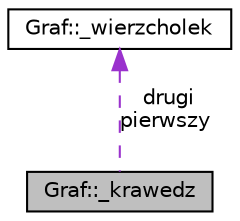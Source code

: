 digraph G
{
  edge [fontname="Helvetica",fontsize="10",labelfontname="Helvetica",labelfontsize="10"];
  node [fontname="Helvetica",fontsize="10",shape=record];
  Node1 [label="Graf::_krawedz",height=0.2,width=0.4,color="black", fillcolor="grey75", style="filled" fontcolor="black"];
  Node2 -> Node1 [dir="back",color="darkorchid3",fontsize="10",style="dashed",label=" drugi\npierwszy" ,fontname="Helvetica"];
  Node2 [label="Graf::_wierzcholek",height=0.2,width=0.4,color="black", fillcolor="white", style="filled",URL="$struct_graf_1_1__wierzcholek.html",tooltip="Struktura realizująca wierzchołki grafu."];
}
